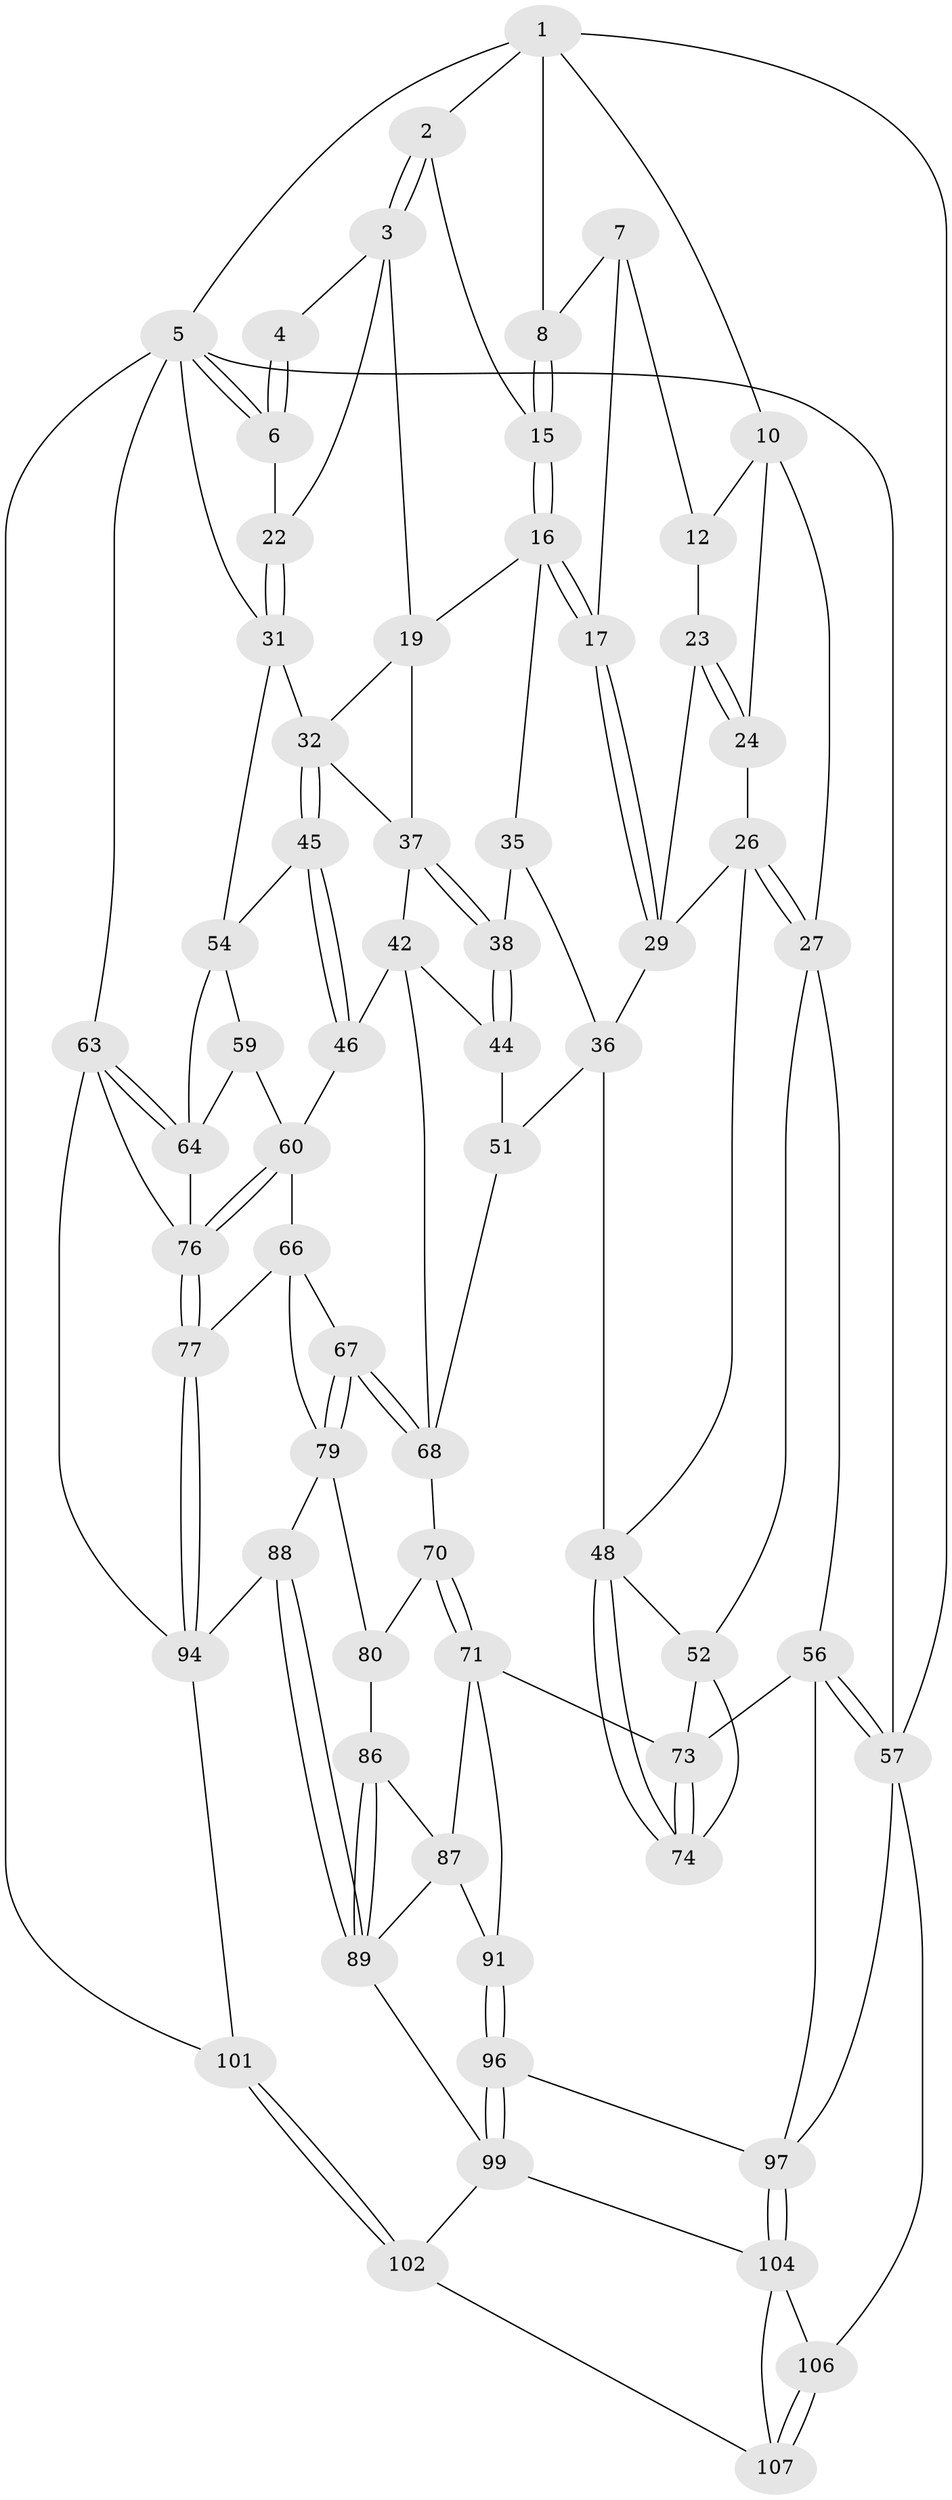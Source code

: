 // Generated by graph-tools (version 1.1) at 2025/52/02/27/25 19:52:40]
// undirected, 65 vertices, 147 edges
graph export_dot {
graph [start="1"]
  node [color=gray90,style=filled];
  1 [pos="+0.947031400129349+0",super="+9"];
  2 [pos="+0.5458030802539495+0"];
  3 [pos="+0.7101846671886299+0.06667325171218137",super="+18"];
  4 [pos="+0.8890649146535132+0.014264296210090547"];
  5 [pos="+1+0.20799065103952286",super="+62"];
  6 [pos="+0.910876288937402+0.09703888410143248"];
  7 [pos="+0.33984423949212655+0",super="+13"];
  8 [pos="+0.34124338121802184+0"];
  10 [pos="+0+0",super="+11"];
  12 [pos="+0.19200169368517436+0.01787788684194701",super="+14"];
  15 [pos="+0.5251891641770492+0"];
  16 [pos="+0.5160556662976623+0.1523257409768986",super="+21"];
  17 [pos="+0.33038610246687045+0.20460655411097783"];
  19 [pos="+0.688021636903413+0.19391476555870385",super="+20"];
  22 [pos="+0.8262081054581448+0.18102029123620403"];
  23 [pos="+0.13798168881244574+0.14112190060592636",super="+28"];
  24 [pos="+0.09577577296224866+0.12316695317417074",super="+25"];
  26 [pos="+0+0.20584452487114208",super="+41"];
  27 [pos="+0+0.15115048519818247",super="+53"];
  29 [pos="+0.32271396907515754+0.2361548590549832",super="+30"];
  31 [pos="+0.8687421036510323+0.28527034191662387",super="+34"];
  32 [pos="+0.8302462193539129+0.34300727582234836",super="+33"];
  35 [pos="+0.41331650949387294+0.3162420847661845"];
  36 [pos="+0.34788112040784286+0.28226260845200446",super="+47"];
  37 [pos="+0.5545330662056781+0.2813024636087623",super="+40"];
  38 [pos="+0.5235351866336062+0.37509286939481434",super="+39"];
  42 [pos="+0.6226930108997917+0.46324611306293567",super="+43"];
  44 [pos="+0.5957728751152133+0.4574683984321739",super="+50"];
  45 [pos="+0.8260345373405636+0.3959186597438959"];
  46 [pos="+0.7047470185592372+0.47411339367582983"];
  48 [pos="+0.2627935230609824+0.4960585975695304",super="+49"];
  51 [pos="+0.3473033444744197+0.5147607118866113"];
  52 [pos="+0+0.5654600695920746",super="+75"];
  54 [pos="+1+0.3387028010857141",super="+55"];
  56 [pos="+0+0.6569471888107848",super="+95"];
  57 [pos="+0+0.9089007056233055",super="+58"];
  59 [pos="+0.8972305229470648+0.5463960227615712"];
  60 [pos="+0.8426123129160029+0.5960307198595343",super="+61"];
  63 [pos="+1+1",super="+93"];
  64 [pos="+1+0.7518224370547385",super="+65"];
  66 [pos="+0.7442130330820721+0.6209101449585787",super="+78"];
  67 [pos="+0.5957676290366107+0.5972830865463996"];
  68 [pos="+0.6001200420155982+0.5052970951422548",super="+69"];
  70 [pos="+0.41003482196017044+0.6205026023581275",super="+81"];
  71 [pos="+0.3904444635343162+0.6642505352439918",super="+72"];
  73 [pos="+0.2468395301846565+0.7063581447204565",super="+84"];
  74 [pos="+0.2565838933278897+0.5018017195558845"];
  76 [pos="+0.8544703609859308+0.6469572580457849",super="+82"];
  77 [pos="+0.6955346558628628+0.7706570211590175"];
  79 [pos="+0.5858586704644843+0.6293604900241178",super="+83"];
  80 [pos="+0.5810617921393392+0.6302573782493381",super="+85"];
  86 [pos="+0.4873902636886463+0.725801004566592"];
  87 [pos="+0.4398032507099367+0.714773121815902",super="+90"];
  88 [pos="+0.5722793998987408+0.8408227648896661"];
  89 [pos="+0.5261512159885576+0.8324916110227791",super="+92"];
  91 [pos="+0.33796874051402115+0.7909407250507681"];
  94 [pos="+0.7861164423330361+0.826995577975947",super="+100"];
  96 [pos="+0.3099006004945341+0.8509463264824758"];
  97 [pos="+0.19497690156071035+0.8829890649067449",super="+98"];
  99 [pos="+0.3698506403448077+0.994390767120631",super="+103"];
  101 [pos="+0.644825511863145+1"];
  102 [pos="+0.37254147204415317+1"];
  104 [pos="+0.19492350752095333+0.8835899437593999",super="+105"];
  106 [pos="+0+1"];
  107 [pos="+0.33855528782606864+1"];
  1 -- 2;
  1 -- 5;
  1 -- 8;
  1 -- 10;
  1 -- 57;
  2 -- 3;
  2 -- 3;
  2 -- 15;
  3 -- 4;
  3 -- 19;
  3 -- 22;
  4 -- 6;
  4 -- 6;
  5 -- 6;
  5 -- 6;
  5 -- 31;
  5 -- 101;
  5 -- 63;
  5 -- 57;
  6 -- 22;
  7 -- 8;
  7 -- 17;
  7 -- 12;
  8 -- 15;
  8 -- 15;
  10 -- 27;
  10 -- 24;
  10 -- 12;
  12 -- 23;
  15 -- 16;
  15 -- 16;
  16 -- 17;
  16 -- 17;
  16 -- 35;
  16 -- 19;
  17 -- 29;
  17 -- 29;
  19 -- 32;
  19 -- 37;
  22 -- 31;
  22 -- 31;
  23 -- 24 [weight=2];
  23 -- 24;
  23 -- 29;
  24 -- 26;
  26 -- 27;
  26 -- 27;
  26 -- 48;
  26 -- 29;
  27 -- 56;
  27 -- 52;
  29 -- 36;
  31 -- 32;
  31 -- 54;
  32 -- 45;
  32 -- 45;
  32 -- 37;
  35 -- 36;
  35 -- 38;
  36 -- 48;
  36 -- 51;
  37 -- 38;
  37 -- 38;
  37 -- 42;
  38 -- 44 [weight=2];
  38 -- 44;
  42 -- 46;
  42 -- 44;
  42 -- 68;
  44 -- 51;
  45 -- 46;
  45 -- 46;
  45 -- 54;
  46 -- 60;
  48 -- 74;
  48 -- 74;
  48 -- 52;
  51 -- 68;
  52 -- 74;
  52 -- 73;
  54 -- 59;
  54 -- 64;
  56 -- 57;
  56 -- 57;
  56 -- 97;
  56 -- 73;
  57 -- 97;
  57 -- 106;
  59 -- 60;
  59 -- 64;
  60 -- 76;
  60 -- 76;
  60 -- 66;
  63 -- 64;
  63 -- 64;
  63 -- 76;
  63 -- 94;
  64 -- 76;
  66 -- 67;
  66 -- 77;
  66 -- 79;
  67 -- 68;
  67 -- 68;
  67 -- 79;
  67 -- 79;
  68 -- 70;
  70 -- 71;
  70 -- 71;
  70 -- 80 [weight=2];
  71 -- 87;
  71 -- 73;
  71 -- 91;
  73 -- 74;
  73 -- 74;
  76 -- 77;
  76 -- 77;
  77 -- 94;
  77 -- 94;
  79 -- 80;
  79 -- 88;
  80 -- 86;
  86 -- 87;
  86 -- 89;
  86 -- 89;
  87 -- 89;
  87 -- 91;
  88 -- 89;
  88 -- 89;
  88 -- 94;
  89 -- 99;
  91 -- 96;
  91 -- 96;
  94 -- 101;
  96 -- 97;
  96 -- 99;
  96 -- 99;
  97 -- 104;
  97 -- 104;
  99 -- 104;
  99 -- 102;
  101 -- 102;
  101 -- 102;
  102 -- 107;
  104 -- 106;
  104 -- 107;
  106 -- 107;
  106 -- 107;
}
